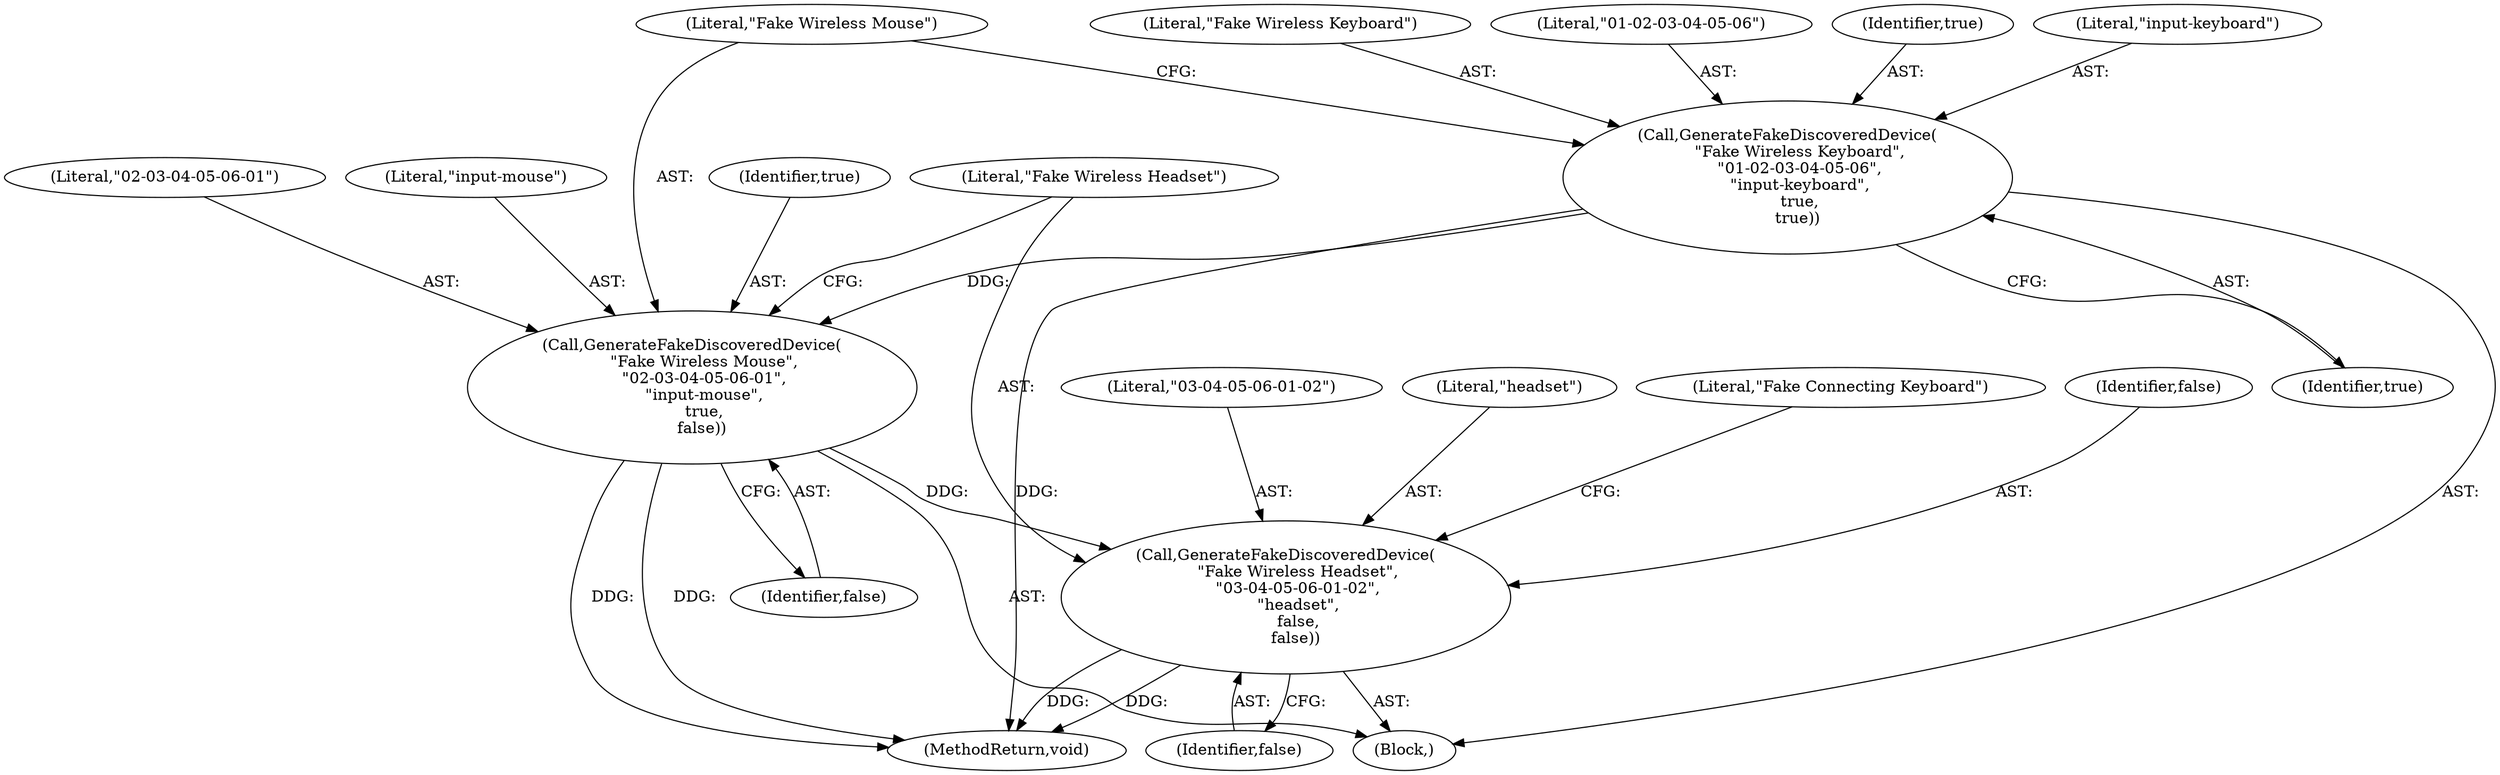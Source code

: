 digraph "1_Chrome_0a38f71865b63025dce4de1f8cca71979c48d14d_2@del" {
"1000102" [label="(Call,GenerateFakeDiscoveredDevice(\n     \"Fake Wireless Keyboard\",\n     \"01-02-03-04-05-06\",\n     \"input-keyboard\",\n     true,\n    true))"];
"1000108" [label="(Call,GenerateFakeDiscoveredDevice(\n     \"Fake Wireless Mouse\",\n     \"02-03-04-05-06-01\",\n     \"input-mouse\",\n     true,\n    false))"];
"1000114" [label="(Call,GenerateFakeDiscoveredDevice(\n     \"Fake Wireless Headset\",\n     \"03-04-05-06-01-02\",\n     \"headset\",\n     false,\n    false))"];
"1000105" [label="(Literal,\"input-keyboard\")"];
"1000103" [label="(Literal,\"Fake Wireless Keyboard\")"];
"1000104" [label="(Literal,\"01-02-03-04-05-06\")"];
"1000113" [label="(Identifier,false)"];
"1000111" [label="(Literal,\"input-mouse\")"];
"1000110" [label="(Literal,\"02-03-04-05-06-01\")"];
"1000116" [label="(Literal,\"03-04-05-06-01-02\")"];
"1000137" [label="(MethodReturn,void)"];
"1000115" [label="(Literal,\"Fake Wireless Headset\")"];
"1000117" [label="(Literal,\"headset\")"];
"1000107" [label="(Identifier,true)"];
"1000106" [label="(Identifier,true)"];
"1000108" [label="(Call,GenerateFakeDiscoveredDevice(\n     \"Fake Wireless Mouse\",\n     \"02-03-04-05-06-01\",\n     \"input-mouse\",\n     true,\n    false))"];
"1000119" [label="(Identifier,false)"];
"1000121" [label="(Literal,\"Fake Connecting Keyboard\")"];
"1000101" [label="(Block,)"];
"1000102" [label="(Call,GenerateFakeDiscoveredDevice(\n     \"Fake Wireless Keyboard\",\n     \"01-02-03-04-05-06\",\n     \"input-keyboard\",\n     true,\n    true))"];
"1000118" [label="(Identifier,false)"];
"1000114" [label="(Call,GenerateFakeDiscoveredDevice(\n     \"Fake Wireless Headset\",\n     \"03-04-05-06-01-02\",\n     \"headset\",\n     false,\n    false))"];
"1000109" [label="(Literal,\"Fake Wireless Mouse\")"];
"1000112" [label="(Identifier,true)"];
"1000102" -> "1000101"  [label="AST: "];
"1000102" -> "1000107"  [label="CFG: "];
"1000103" -> "1000102"  [label="AST: "];
"1000104" -> "1000102"  [label="AST: "];
"1000105" -> "1000102"  [label="AST: "];
"1000106" -> "1000102"  [label="AST: "];
"1000107" -> "1000102"  [label="AST: "];
"1000109" -> "1000102"  [label="CFG: "];
"1000102" -> "1000137"  [label="DDG: "];
"1000102" -> "1000108"  [label="DDG: "];
"1000108" -> "1000101"  [label="AST: "];
"1000108" -> "1000113"  [label="CFG: "];
"1000109" -> "1000108"  [label="AST: "];
"1000110" -> "1000108"  [label="AST: "];
"1000111" -> "1000108"  [label="AST: "];
"1000112" -> "1000108"  [label="AST: "];
"1000113" -> "1000108"  [label="AST: "];
"1000115" -> "1000108"  [label="CFG: "];
"1000108" -> "1000137"  [label="DDG: "];
"1000108" -> "1000137"  [label="DDG: "];
"1000108" -> "1000114"  [label="DDG: "];
"1000114" -> "1000101"  [label="AST: "];
"1000114" -> "1000119"  [label="CFG: "];
"1000115" -> "1000114"  [label="AST: "];
"1000116" -> "1000114"  [label="AST: "];
"1000117" -> "1000114"  [label="AST: "];
"1000118" -> "1000114"  [label="AST: "];
"1000119" -> "1000114"  [label="AST: "];
"1000121" -> "1000114"  [label="CFG: "];
"1000114" -> "1000137"  [label="DDG: "];
"1000114" -> "1000137"  [label="DDG: "];
}
